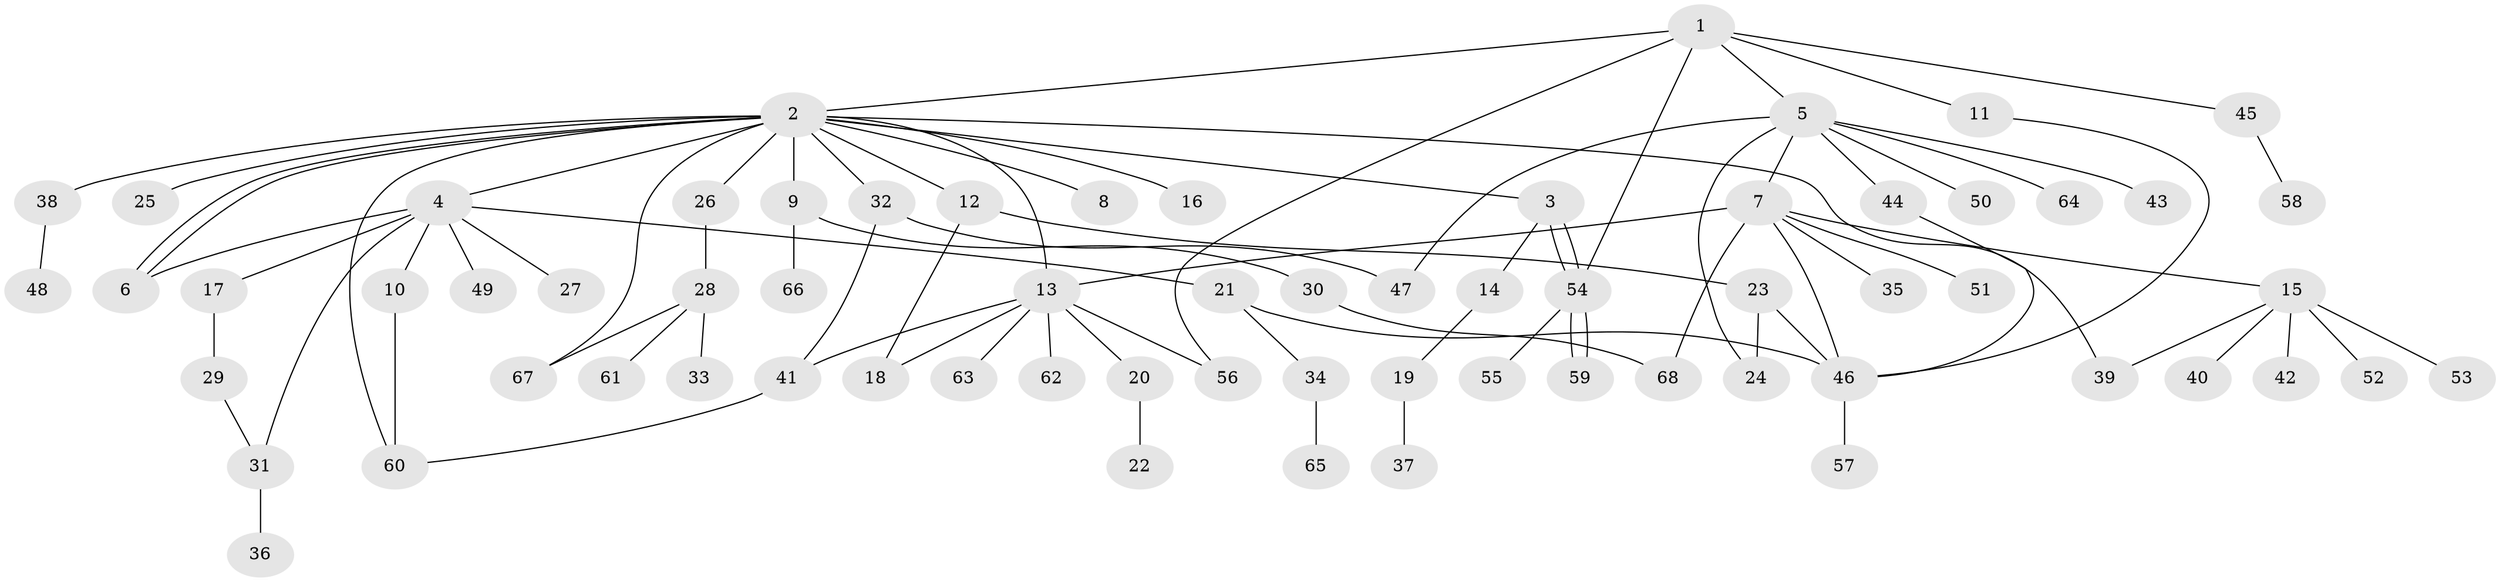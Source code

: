 // coarse degree distribution, {12: 0.020833333333333332, 16: 0.020833333333333332, 5: 0.041666666666666664, 7: 0.08333333333333333, 3: 0.125, 1: 0.5416666666666666, 2: 0.14583333333333334, 4: 0.020833333333333332}
// Generated by graph-tools (version 1.1) at 2025/41/03/06/25 10:41:44]
// undirected, 68 vertices, 88 edges
graph export_dot {
graph [start="1"]
  node [color=gray90,style=filled];
  1;
  2;
  3;
  4;
  5;
  6;
  7;
  8;
  9;
  10;
  11;
  12;
  13;
  14;
  15;
  16;
  17;
  18;
  19;
  20;
  21;
  22;
  23;
  24;
  25;
  26;
  27;
  28;
  29;
  30;
  31;
  32;
  33;
  34;
  35;
  36;
  37;
  38;
  39;
  40;
  41;
  42;
  43;
  44;
  45;
  46;
  47;
  48;
  49;
  50;
  51;
  52;
  53;
  54;
  55;
  56;
  57;
  58;
  59;
  60;
  61;
  62;
  63;
  64;
  65;
  66;
  67;
  68;
  1 -- 2;
  1 -- 5;
  1 -- 11;
  1 -- 45;
  1 -- 54;
  1 -- 56;
  2 -- 3;
  2 -- 4;
  2 -- 6;
  2 -- 6;
  2 -- 8;
  2 -- 9;
  2 -- 12;
  2 -- 13;
  2 -- 16;
  2 -- 25;
  2 -- 26;
  2 -- 32;
  2 -- 38;
  2 -- 39;
  2 -- 60;
  2 -- 67;
  3 -- 14;
  3 -- 54;
  3 -- 54;
  4 -- 6;
  4 -- 10;
  4 -- 17;
  4 -- 21;
  4 -- 27;
  4 -- 31;
  4 -- 49;
  5 -- 7;
  5 -- 24;
  5 -- 43;
  5 -- 44;
  5 -- 47;
  5 -- 50;
  5 -- 64;
  7 -- 13;
  7 -- 15;
  7 -- 35;
  7 -- 46;
  7 -- 51;
  7 -- 68;
  9 -- 30;
  9 -- 66;
  10 -- 60;
  11 -- 46;
  12 -- 18;
  12 -- 23;
  13 -- 18;
  13 -- 20;
  13 -- 41;
  13 -- 56;
  13 -- 62;
  13 -- 63;
  14 -- 19;
  15 -- 39;
  15 -- 40;
  15 -- 42;
  15 -- 52;
  15 -- 53;
  17 -- 29;
  19 -- 37;
  20 -- 22;
  21 -- 34;
  21 -- 46;
  23 -- 24;
  23 -- 46;
  26 -- 28;
  28 -- 33;
  28 -- 61;
  28 -- 67;
  29 -- 31;
  30 -- 68;
  31 -- 36;
  32 -- 41;
  32 -- 47;
  34 -- 65;
  38 -- 48;
  41 -- 60;
  44 -- 46;
  45 -- 58;
  46 -- 57;
  54 -- 55;
  54 -- 59;
  54 -- 59;
}
